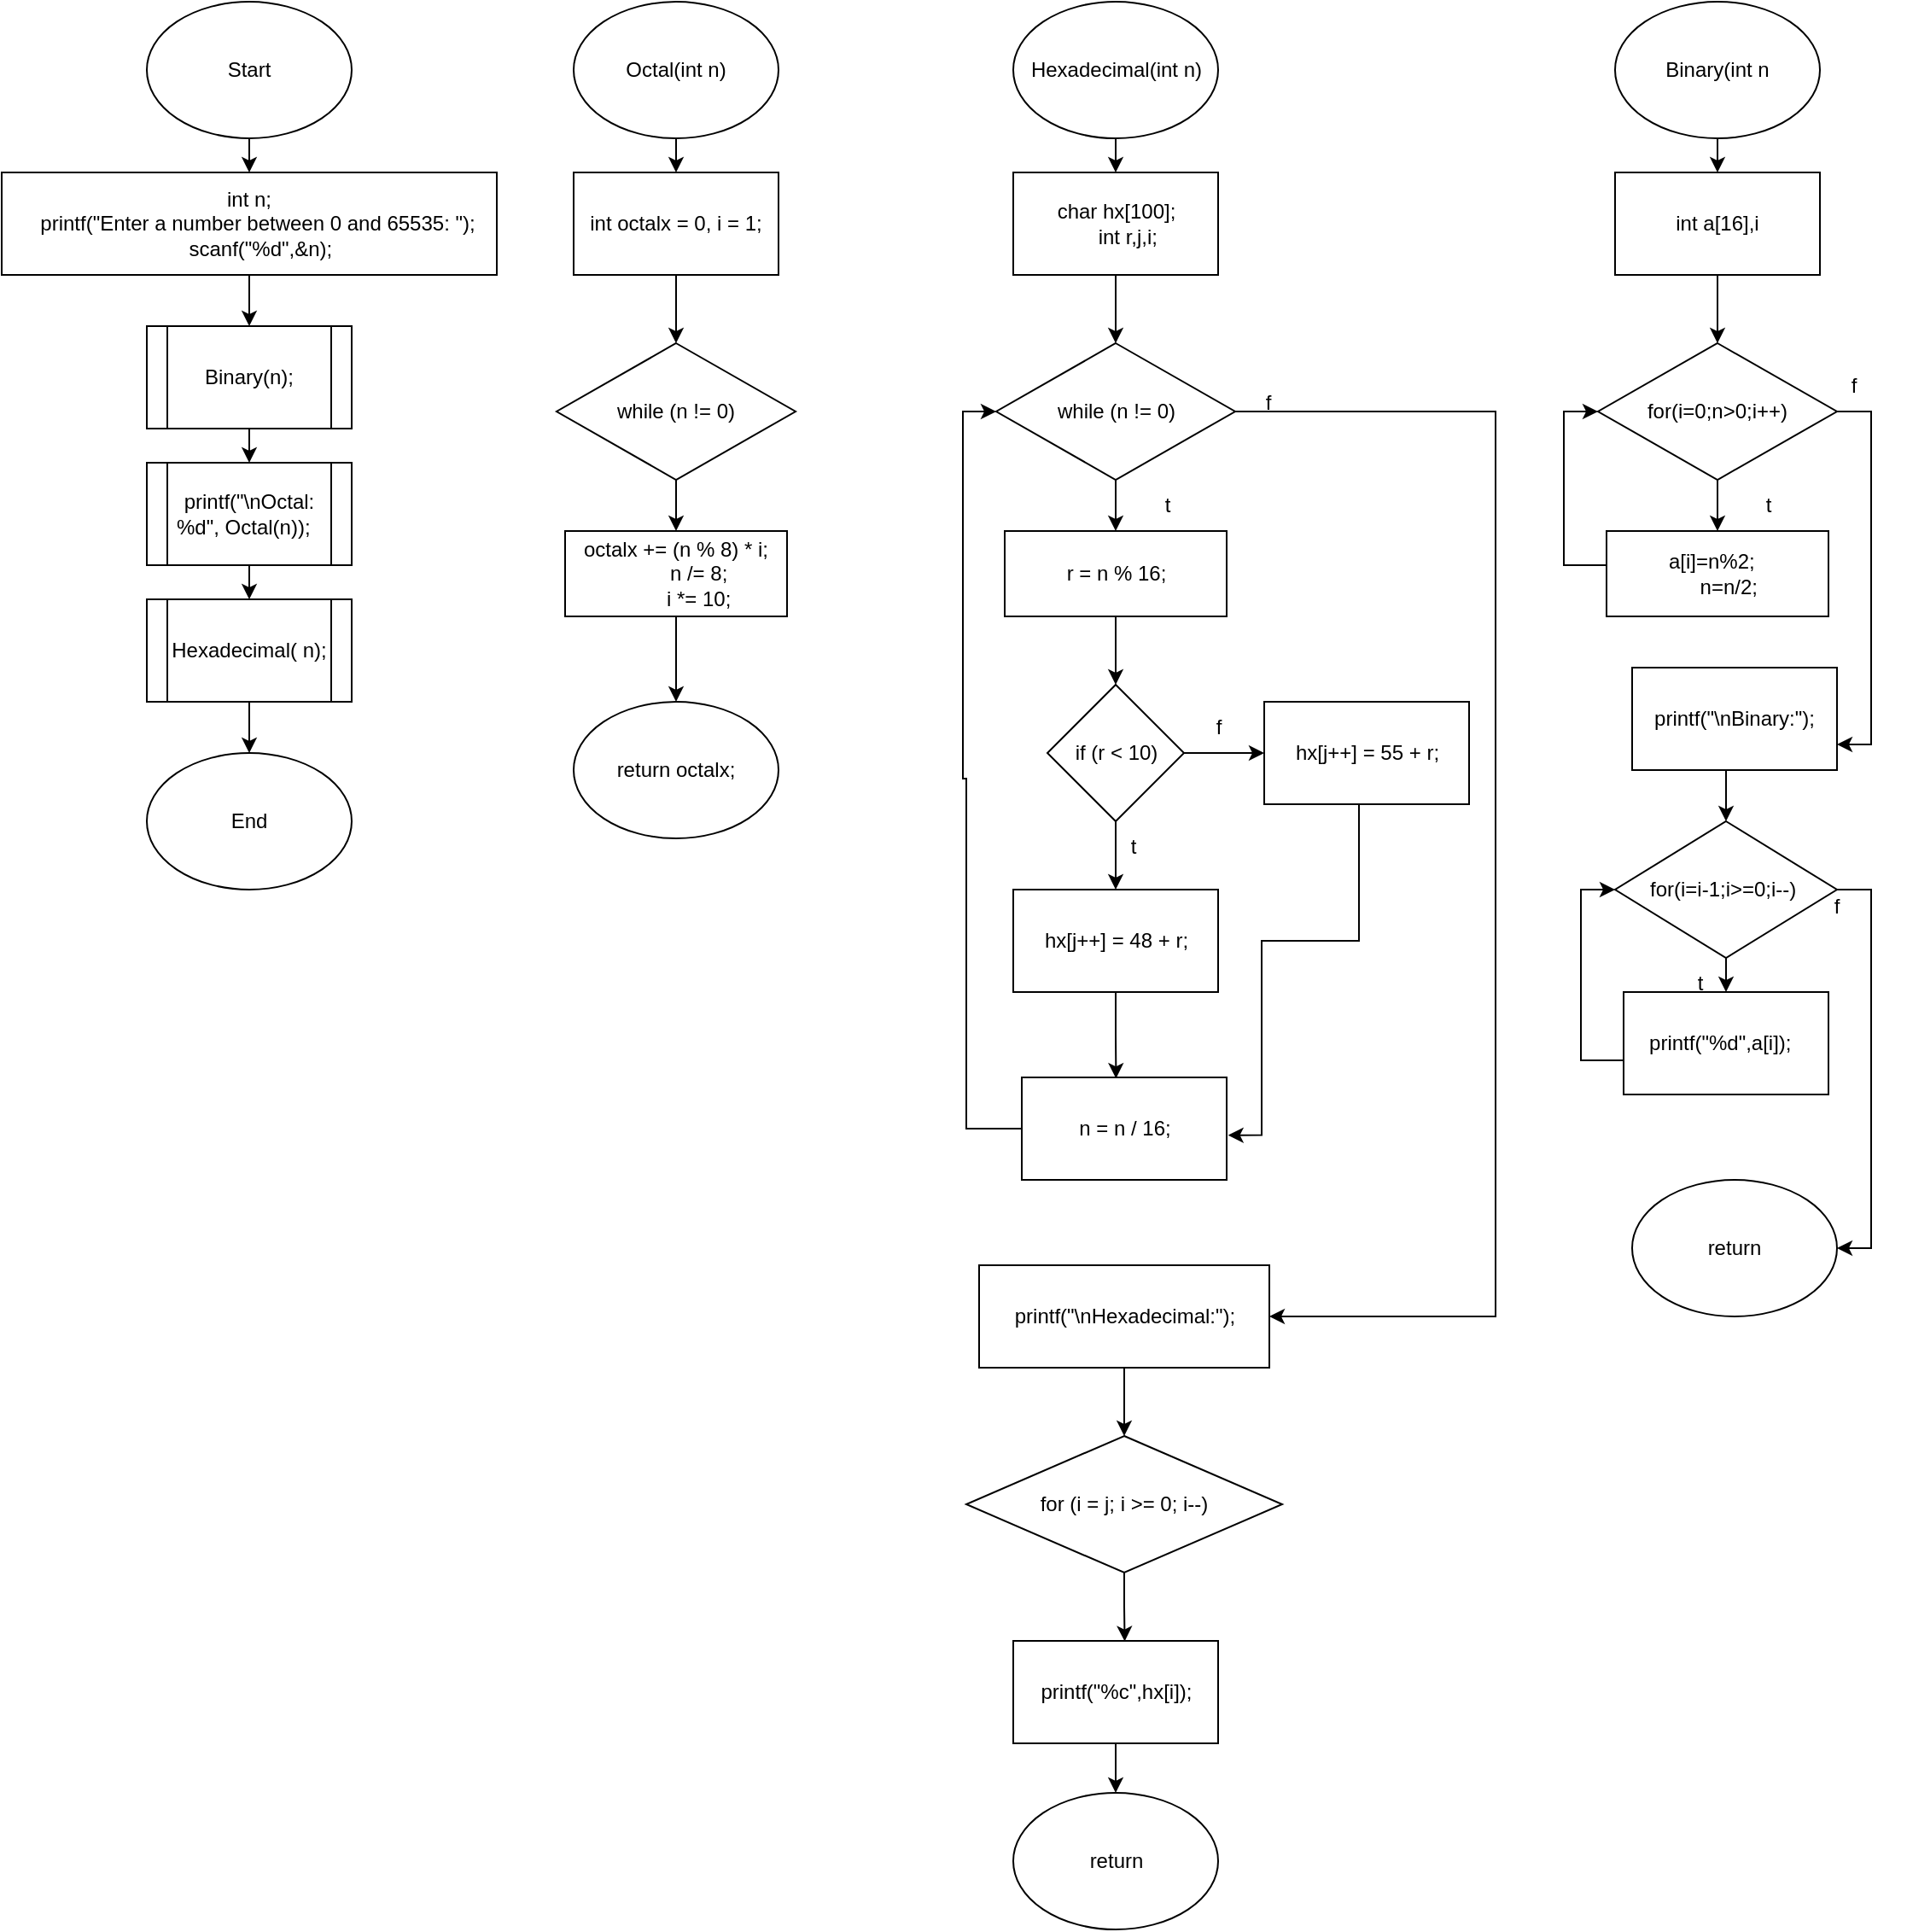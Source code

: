 <mxfile version="17.1.3" type="device"><diagram id="C5RBs43oDa-KdzZeNtuy" name="Page-1"><mxGraphModel dx="581" dy="521" grid="1" gridSize="10" guides="1" tooltips="1" connect="1" arrows="1" fold="1" page="1" pageScale="1" pageWidth="827" pageHeight="1169" math="0" shadow="0"><root><mxCell id="WIyWlLk6GJQsqaUBKTNV-0"/><mxCell id="WIyWlLk6GJQsqaUBKTNV-1" parent="WIyWlLk6GJQsqaUBKTNV-0"/><mxCell id="1uSRttHwz6Xf0_Gx2ZsJ-6" style="edgeStyle=orthogonalEdgeStyle;rounded=0;orthogonalLoop=1;jettySize=auto;html=1;exitX=0.5;exitY=1;exitDx=0;exitDy=0;entryX=0.5;entryY=0;entryDx=0;entryDy=0;" edge="1" parent="WIyWlLk6GJQsqaUBKTNV-1" source="1uSRttHwz6Xf0_Gx2ZsJ-0" target="1uSRttHwz6Xf0_Gx2ZsJ-1"><mxGeometry relative="1" as="geometry"/></mxCell><mxCell id="1uSRttHwz6Xf0_Gx2ZsJ-0" value="Start" style="ellipse;whiteSpace=wrap;html=1;" vertex="1" parent="WIyWlLk6GJQsqaUBKTNV-1"><mxGeometry x="140" y="40" width="120" height="80" as="geometry"/></mxCell><mxCell id="1uSRttHwz6Xf0_Gx2ZsJ-7" style="edgeStyle=orthogonalEdgeStyle;rounded=0;orthogonalLoop=1;jettySize=auto;html=1;exitX=0.5;exitY=1;exitDx=0;exitDy=0;entryX=0.5;entryY=0;entryDx=0;entryDy=0;" edge="1" parent="WIyWlLk6GJQsqaUBKTNV-1" source="1uSRttHwz6Xf0_Gx2ZsJ-1" target="1uSRttHwz6Xf0_Gx2ZsJ-2"><mxGeometry relative="1" as="geometry"/></mxCell><mxCell id="1uSRttHwz6Xf0_Gx2ZsJ-1" value="&lt;div&gt;int n;&lt;/div&gt;&lt;div&gt;&amp;nbsp; &amp;nbsp; printf(&quot;Enter a number between 0 and 65535: &quot;);&amp;nbsp;&lt;/div&gt;&lt;div&gt;&amp;nbsp; &amp;nbsp; scanf(&quot;%d&quot;,&amp;amp;n);&lt;/div&gt;" style="rounded=0;whiteSpace=wrap;html=1;" vertex="1" parent="WIyWlLk6GJQsqaUBKTNV-1"><mxGeometry x="55" y="140" width="290" height="60" as="geometry"/></mxCell><mxCell id="1uSRttHwz6Xf0_Gx2ZsJ-8" style="edgeStyle=orthogonalEdgeStyle;rounded=0;orthogonalLoop=1;jettySize=auto;html=1;exitX=0.5;exitY=1;exitDx=0;exitDy=0;entryX=0.5;entryY=0;entryDx=0;entryDy=0;" edge="1" parent="WIyWlLk6GJQsqaUBKTNV-1" source="1uSRttHwz6Xf0_Gx2ZsJ-2" target="1uSRttHwz6Xf0_Gx2ZsJ-4"><mxGeometry relative="1" as="geometry"/></mxCell><mxCell id="1uSRttHwz6Xf0_Gx2ZsJ-2" value="Binary(n);" style="shape=process;whiteSpace=wrap;html=1;backgroundOutline=1;" vertex="1" parent="WIyWlLk6GJQsqaUBKTNV-1"><mxGeometry x="140" y="230" width="120" height="60" as="geometry"/></mxCell><mxCell id="1uSRttHwz6Xf0_Gx2ZsJ-10" style="edgeStyle=orthogonalEdgeStyle;rounded=0;orthogonalLoop=1;jettySize=auto;html=1;exitX=0.5;exitY=1;exitDx=0;exitDy=0;entryX=0.5;entryY=0;entryDx=0;entryDy=0;" edge="1" parent="WIyWlLk6GJQsqaUBKTNV-1" source="1uSRttHwz6Xf0_Gx2ZsJ-3" target="1uSRttHwz6Xf0_Gx2ZsJ-5"><mxGeometry relative="1" as="geometry"/></mxCell><mxCell id="1uSRttHwz6Xf0_Gx2ZsJ-3" value="Hexadecimal( n);" style="shape=process;whiteSpace=wrap;html=1;backgroundOutline=1;" vertex="1" parent="WIyWlLk6GJQsqaUBKTNV-1"><mxGeometry x="140" y="390" width="120" height="60" as="geometry"/></mxCell><mxCell id="1uSRttHwz6Xf0_Gx2ZsJ-9" style="edgeStyle=orthogonalEdgeStyle;rounded=0;orthogonalLoop=1;jettySize=auto;html=1;exitX=0.5;exitY=1;exitDx=0;exitDy=0;entryX=0.5;entryY=0;entryDx=0;entryDy=0;" edge="1" parent="WIyWlLk6GJQsqaUBKTNV-1" source="1uSRttHwz6Xf0_Gx2ZsJ-4" target="1uSRttHwz6Xf0_Gx2ZsJ-3"><mxGeometry relative="1" as="geometry"/></mxCell><mxCell id="1uSRttHwz6Xf0_Gx2ZsJ-4" value="printf(&quot;\nOctal: %d&quot;, Octal(n));&amp;nbsp;&amp;nbsp;" style="shape=process;whiteSpace=wrap;html=1;backgroundOutline=1;" vertex="1" parent="WIyWlLk6GJQsqaUBKTNV-1"><mxGeometry x="140" y="310" width="120" height="60" as="geometry"/></mxCell><mxCell id="1uSRttHwz6Xf0_Gx2ZsJ-5" value="End" style="ellipse;whiteSpace=wrap;html=1;" vertex="1" parent="WIyWlLk6GJQsqaUBKTNV-1"><mxGeometry x="140" y="480" width="120" height="80" as="geometry"/></mxCell><mxCell id="1uSRttHwz6Xf0_Gx2ZsJ-16" style="edgeStyle=orthogonalEdgeStyle;rounded=0;orthogonalLoop=1;jettySize=auto;html=1;exitX=0.5;exitY=1;exitDx=0;exitDy=0;entryX=0.5;entryY=0;entryDx=0;entryDy=0;" edge="1" parent="WIyWlLk6GJQsqaUBKTNV-1" source="1uSRttHwz6Xf0_Gx2ZsJ-11" target="1uSRttHwz6Xf0_Gx2ZsJ-12"><mxGeometry relative="1" as="geometry"/></mxCell><mxCell id="1uSRttHwz6Xf0_Gx2ZsJ-11" value="Octal(int n)" style="ellipse;whiteSpace=wrap;html=1;" vertex="1" parent="WIyWlLk6GJQsqaUBKTNV-1"><mxGeometry x="390" y="40" width="120" height="80" as="geometry"/></mxCell><mxCell id="1uSRttHwz6Xf0_Gx2ZsJ-17" style="edgeStyle=orthogonalEdgeStyle;rounded=0;orthogonalLoop=1;jettySize=auto;html=1;exitX=0.5;exitY=1;exitDx=0;exitDy=0;entryX=0.5;entryY=0;entryDx=0;entryDy=0;" edge="1" parent="WIyWlLk6GJQsqaUBKTNV-1" source="1uSRttHwz6Xf0_Gx2ZsJ-12" target="1uSRttHwz6Xf0_Gx2ZsJ-13"><mxGeometry relative="1" as="geometry"/></mxCell><mxCell id="1uSRttHwz6Xf0_Gx2ZsJ-12" value="int octalx = 0, i = 1;" style="rounded=0;whiteSpace=wrap;html=1;" vertex="1" parent="WIyWlLk6GJQsqaUBKTNV-1"><mxGeometry x="390" y="140" width="120" height="60" as="geometry"/></mxCell><mxCell id="1uSRttHwz6Xf0_Gx2ZsJ-18" style="edgeStyle=orthogonalEdgeStyle;rounded=0;orthogonalLoop=1;jettySize=auto;html=1;exitX=0.5;exitY=1;exitDx=0;exitDy=0;entryX=0.5;entryY=0;entryDx=0;entryDy=0;" edge="1" parent="WIyWlLk6GJQsqaUBKTNV-1" source="1uSRttHwz6Xf0_Gx2ZsJ-13" target="1uSRttHwz6Xf0_Gx2ZsJ-14"><mxGeometry relative="1" as="geometry"/></mxCell><mxCell id="1uSRttHwz6Xf0_Gx2ZsJ-13" value="while (n != 0)" style="rhombus;whiteSpace=wrap;html=1;" vertex="1" parent="WIyWlLk6GJQsqaUBKTNV-1"><mxGeometry x="380" y="240" width="140" height="80" as="geometry"/></mxCell><mxCell id="1uSRttHwz6Xf0_Gx2ZsJ-19" style="edgeStyle=orthogonalEdgeStyle;rounded=0;orthogonalLoop=1;jettySize=auto;html=1;entryX=0.5;entryY=0;entryDx=0;entryDy=0;" edge="1" parent="WIyWlLk6GJQsqaUBKTNV-1" source="1uSRttHwz6Xf0_Gx2ZsJ-14" target="1uSRttHwz6Xf0_Gx2ZsJ-15"><mxGeometry relative="1" as="geometry"/></mxCell><mxCell id="1uSRttHwz6Xf0_Gx2ZsJ-14" value="&lt;div&gt;octalx += (n % 8) * i;&lt;/div&gt;&lt;div&gt;&amp;nbsp; &amp;nbsp; &amp;nbsp; &amp;nbsp; n /= 8;&lt;/div&gt;&lt;div&gt;&amp;nbsp; &amp;nbsp; &amp;nbsp; &amp;nbsp; i *= 10;&lt;/div&gt;" style="rounded=0;whiteSpace=wrap;html=1;" vertex="1" parent="WIyWlLk6GJQsqaUBKTNV-1"><mxGeometry x="385" y="350" width="130" height="50" as="geometry"/></mxCell><mxCell id="1uSRttHwz6Xf0_Gx2ZsJ-15" value="return octalx;" style="ellipse;whiteSpace=wrap;html=1;" vertex="1" parent="WIyWlLk6GJQsqaUBKTNV-1"><mxGeometry x="390" y="450" width="120" height="80" as="geometry"/></mxCell><mxCell id="1uSRttHwz6Xf0_Gx2ZsJ-20" style="edgeStyle=orthogonalEdgeStyle;rounded=0;orthogonalLoop=1;jettySize=auto;html=1;exitX=0.5;exitY=1;exitDx=0;exitDy=0;entryX=0.5;entryY=0;entryDx=0;entryDy=0;" edge="1" parent="WIyWlLk6GJQsqaUBKTNV-1" source="1uSRttHwz6Xf0_Gx2ZsJ-21" target="1uSRttHwz6Xf0_Gx2ZsJ-23"><mxGeometry relative="1" as="geometry"/></mxCell><mxCell id="1uSRttHwz6Xf0_Gx2ZsJ-21" value="Hexadecimal(int n)" style="ellipse;whiteSpace=wrap;html=1;" vertex="1" parent="WIyWlLk6GJQsqaUBKTNV-1"><mxGeometry x="647.5" y="40" width="120" height="80" as="geometry"/></mxCell><mxCell id="1uSRttHwz6Xf0_Gx2ZsJ-22" style="edgeStyle=orthogonalEdgeStyle;rounded=0;orthogonalLoop=1;jettySize=auto;html=1;exitX=0.5;exitY=1;exitDx=0;exitDy=0;entryX=0.5;entryY=0;entryDx=0;entryDy=0;" edge="1" parent="WIyWlLk6GJQsqaUBKTNV-1" source="1uSRttHwz6Xf0_Gx2ZsJ-23" target="1uSRttHwz6Xf0_Gx2ZsJ-25"><mxGeometry relative="1" as="geometry"/></mxCell><mxCell id="1uSRttHwz6Xf0_Gx2ZsJ-23" value="&lt;div&gt;char hx[100];&lt;/div&gt;&lt;div&gt;&amp;nbsp; &amp;nbsp; int r,j,i;&lt;/div&gt;" style="rounded=0;whiteSpace=wrap;html=1;" vertex="1" parent="WIyWlLk6GJQsqaUBKTNV-1"><mxGeometry x="647.5" y="140" width="120" height="60" as="geometry"/></mxCell><mxCell id="1uSRttHwz6Xf0_Gx2ZsJ-24" style="edgeStyle=orthogonalEdgeStyle;rounded=0;orthogonalLoop=1;jettySize=auto;html=1;exitX=0.5;exitY=1;exitDx=0;exitDy=0;entryX=0.5;entryY=0;entryDx=0;entryDy=0;" edge="1" parent="WIyWlLk6GJQsqaUBKTNV-1" source="1uSRttHwz6Xf0_Gx2ZsJ-25" target="1uSRttHwz6Xf0_Gx2ZsJ-27"><mxGeometry relative="1" as="geometry"/></mxCell><mxCell id="1uSRttHwz6Xf0_Gx2ZsJ-51" style="edgeStyle=orthogonalEdgeStyle;rounded=0;orthogonalLoop=1;jettySize=auto;html=1;exitX=1;exitY=0.5;exitDx=0;exitDy=0;entryX=1;entryY=0.5;entryDx=0;entryDy=0;" edge="1" parent="WIyWlLk6GJQsqaUBKTNV-1" source="1uSRttHwz6Xf0_Gx2ZsJ-25" target="1uSRttHwz6Xf0_Gx2ZsJ-34"><mxGeometry relative="1" as="geometry"><Array as="points"><mxPoint x="930" y="280"/><mxPoint x="930" y="810"/></Array></mxGeometry></mxCell><mxCell id="1uSRttHwz6Xf0_Gx2ZsJ-25" value="while (n != 0)" style="rhombus;whiteSpace=wrap;html=1;" vertex="1" parent="WIyWlLk6GJQsqaUBKTNV-1"><mxGeometry x="637.5" y="240" width="140" height="80" as="geometry"/></mxCell><mxCell id="1uSRttHwz6Xf0_Gx2ZsJ-39" style="edgeStyle=orthogonalEdgeStyle;rounded=0;orthogonalLoop=1;jettySize=auto;html=1;exitX=0.5;exitY=1;exitDx=0;exitDy=0;entryX=0.5;entryY=0;entryDx=0;entryDy=0;" edge="1" parent="WIyWlLk6GJQsqaUBKTNV-1" source="1uSRttHwz6Xf0_Gx2ZsJ-27" target="1uSRttHwz6Xf0_Gx2ZsJ-29"><mxGeometry relative="1" as="geometry"/></mxCell><mxCell id="1uSRttHwz6Xf0_Gx2ZsJ-27" value="r = n % 16;" style="rounded=0;whiteSpace=wrap;html=1;" vertex="1" parent="WIyWlLk6GJQsqaUBKTNV-1"><mxGeometry x="642.5" y="350" width="130" height="50" as="geometry"/></mxCell><mxCell id="1uSRttHwz6Xf0_Gx2ZsJ-40" style="edgeStyle=orthogonalEdgeStyle;rounded=0;orthogonalLoop=1;jettySize=auto;html=1;entryX=0;entryY=0.5;entryDx=0;entryDy=0;" edge="1" parent="WIyWlLk6GJQsqaUBKTNV-1" source="1uSRttHwz6Xf0_Gx2ZsJ-29" target="1uSRttHwz6Xf0_Gx2ZsJ-32"><mxGeometry relative="1" as="geometry"/></mxCell><mxCell id="1uSRttHwz6Xf0_Gx2ZsJ-41" style="edgeStyle=orthogonalEdgeStyle;rounded=0;orthogonalLoop=1;jettySize=auto;html=1;exitX=0.5;exitY=1;exitDx=0;exitDy=0;entryX=0.5;entryY=0;entryDx=0;entryDy=0;" edge="1" parent="WIyWlLk6GJQsqaUBKTNV-1" source="1uSRttHwz6Xf0_Gx2ZsJ-29" target="1uSRttHwz6Xf0_Gx2ZsJ-31"><mxGeometry relative="1" as="geometry"/></mxCell><mxCell id="1uSRttHwz6Xf0_Gx2ZsJ-29" value="if (r &amp;lt; 10)" style="rhombus;whiteSpace=wrap;html=1;" vertex="1" parent="WIyWlLk6GJQsqaUBKTNV-1"><mxGeometry x="667.5" y="440" width="80" height="80" as="geometry"/></mxCell><mxCell id="1uSRttHwz6Xf0_Gx2ZsJ-42" style="edgeStyle=orthogonalEdgeStyle;rounded=0;orthogonalLoop=1;jettySize=auto;html=1;exitX=0.5;exitY=1;exitDx=0;exitDy=0;entryX=0.46;entryY=0.01;entryDx=0;entryDy=0;entryPerimeter=0;" edge="1" parent="WIyWlLk6GJQsqaUBKTNV-1" source="1uSRttHwz6Xf0_Gx2ZsJ-31" target="1uSRttHwz6Xf0_Gx2ZsJ-33"><mxGeometry relative="1" as="geometry"/></mxCell><mxCell id="1uSRttHwz6Xf0_Gx2ZsJ-31" value="hx[j++] = 48 + r;" style="rounded=0;whiteSpace=wrap;html=1;" vertex="1" parent="WIyWlLk6GJQsqaUBKTNV-1"><mxGeometry x="647.5" y="560" width="120" height="60" as="geometry"/></mxCell><mxCell id="1uSRttHwz6Xf0_Gx2ZsJ-49" style="edgeStyle=orthogonalEdgeStyle;rounded=0;orthogonalLoop=1;jettySize=auto;html=1;entryX=1.007;entryY=0.564;entryDx=0;entryDy=0;entryPerimeter=0;" edge="1" parent="WIyWlLk6GJQsqaUBKTNV-1" source="1uSRttHwz6Xf0_Gx2ZsJ-32" target="1uSRttHwz6Xf0_Gx2ZsJ-33"><mxGeometry relative="1" as="geometry"><mxPoint x="854.5" y="710" as="targetPoint"/><Array as="points"><mxPoint x="850" y="590"/><mxPoint x="793" y="590"/><mxPoint x="793" y="704"/></Array></mxGeometry></mxCell><mxCell id="1uSRttHwz6Xf0_Gx2ZsJ-32" value="hx[j++] = 55 + r;" style="rounded=0;whiteSpace=wrap;html=1;" vertex="1" parent="WIyWlLk6GJQsqaUBKTNV-1"><mxGeometry x="794.5" y="450" width="120" height="60" as="geometry"/></mxCell><mxCell id="1uSRttHwz6Xf0_Gx2ZsJ-50" style="edgeStyle=orthogonalEdgeStyle;rounded=0;orthogonalLoop=1;jettySize=auto;html=1;entryX=0;entryY=0.5;entryDx=0;entryDy=0;" edge="1" parent="WIyWlLk6GJQsqaUBKTNV-1" source="1uSRttHwz6Xf0_Gx2ZsJ-33" target="1uSRttHwz6Xf0_Gx2ZsJ-25"><mxGeometry relative="1" as="geometry"><Array as="points"><mxPoint x="620" y="700"/><mxPoint x="620" y="495"/><mxPoint x="618" y="495"/><mxPoint x="618" y="280"/></Array></mxGeometry></mxCell><mxCell id="1uSRttHwz6Xf0_Gx2ZsJ-33" value="n = n / 16;" style="rounded=0;whiteSpace=wrap;html=1;" vertex="1" parent="WIyWlLk6GJQsqaUBKTNV-1"><mxGeometry x="652.5" y="670" width="120" height="60" as="geometry"/></mxCell><mxCell id="1uSRttHwz6Xf0_Gx2ZsJ-44" style="edgeStyle=orthogonalEdgeStyle;rounded=0;orthogonalLoop=1;jettySize=auto;html=1;exitX=0.5;exitY=1;exitDx=0;exitDy=0;entryX=0.5;entryY=0;entryDx=0;entryDy=0;" edge="1" parent="WIyWlLk6GJQsqaUBKTNV-1" source="1uSRttHwz6Xf0_Gx2ZsJ-34" target="1uSRttHwz6Xf0_Gx2ZsJ-37"><mxGeometry relative="1" as="geometry"/></mxCell><mxCell id="1uSRttHwz6Xf0_Gx2ZsJ-34" value="printf(&quot;\nHexadecimal:&quot;);" style="rounded=0;whiteSpace=wrap;html=1;" vertex="1" parent="WIyWlLk6GJQsqaUBKTNV-1"><mxGeometry x="627.5" y="780" width="170" height="60" as="geometry"/></mxCell><mxCell id="1uSRttHwz6Xf0_Gx2ZsJ-45" style="edgeStyle=orthogonalEdgeStyle;rounded=0;orthogonalLoop=1;jettySize=auto;html=1;exitX=0.5;exitY=1;exitDx=0;exitDy=0;entryX=0.544;entryY=0.005;entryDx=0;entryDy=0;entryPerimeter=0;" edge="1" parent="WIyWlLk6GJQsqaUBKTNV-1" source="1uSRttHwz6Xf0_Gx2ZsJ-37" target="1uSRttHwz6Xf0_Gx2ZsJ-38"><mxGeometry relative="1" as="geometry"/></mxCell><mxCell id="1uSRttHwz6Xf0_Gx2ZsJ-37" value="for (i = j; i &amp;gt;= 0; i--)" style="rhombus;whiteSpace=wrap;html=1;" vertex="1" parent="WIyWlLk6GJQsqaUBKTNV-1"><mxGeometry x="620" y="880" width="185" height="80" as="geometry"/></mxCell><mxCell id="1uSRttHwz6Xf0_Gx2ZsJ-78" style="edgeStyle=orthogonalEdgeStyle;rounded=0;orthogonalLoop=1;jettySize=auto;html=1;entryX=0.5;entryY=0;entryDx=0;entryDy=0;" edge="1" parent="WIyWlLk6GJQsqaUBKTNV-1" source="1uSRttHwz6Xf0_Gx2ZsJ-38" target="1uSRttHwz6Xf0_Gx2ZsJ-77"><mxGeometry relative="1" as="geometry"/></mxCell><mxCell id="1uSRttHwz6Xf0_Gx2ZsJ-38" value="printf(&quot;%c&quot;,hx[i]);" style="rounded=0;whiteSpace=wrap;html=1;" vertex="1" parent="WIyWlLk6GJQsqaUBKTNV-1"><mxGeometry x="647.5" y="1000" width="120" height="60" as="geometry"/></mxCell><mxCell id="1uSRttHwz6Xf0_Gx2ZsJ-46" value="t" style="text;html=1;strokeColor=none;fillColor=none;align=center;verticalAlign=middle;whiteSpace=wrap;rounded=0;" vertex="1" parent="WIyWlLk6GJQsqaUBKTNV-1"><mxGeometry x="707.5" y="320" width="60" height="30" as="geometry"/></mxCell><mxCell id="1uSRttHwz6Xf0_Gx2ZsJ-47" value="t" style="text;html=1;strokeColor=none;fillColor=none;align=center;verticalAlign=middle;whiteSpace=wrap;rounded=0;" vertex="1" parent="WIyWlLk6GJQsqaUBKTNV-1"><mxGeometry x="687.5" y="520" width="60" height="30" as="geometry"/></mxCell><mxCell id="1uSRttHwz6Xf0_Gx2ZsJ-48" value="f" style="text;html=1;strokeColor=none;fillColor=none;align=center;verticalAlign=middle;whiteSpace=wrap;rounded=0;" vertex="1" parent="WIyWlLk6GJQsqaUBKTNV-1"><mxGeometry x="737.5" y="450" width="60" height="30" as="geometry"/></mxCell><mxCell id="1uSRttHwz6Xf0_Gx2ZsJ-52" style="edgeStyle=orthogonalEdgeStyle;rounded=0;orthogonalLoop=1;jettySize=auto;html=1;exitX=0.5;exitY=1;exitDx=0;exitDy=0;entryX=0.5;entryY=0;entryDx=0;entryDy=0;" edge="1" parent="WIyWlLk6GJQsqaUBKTNV-1" source="1uSRttHwz6Xf0_Gx2ZsJ-53" target="1uSRttHwz6Xf0_Gx2ZsJ-55"><mxGeometry relative="1" as="geometry"/></mxCell><mxCell id="1uSRttHwz6Xf0_Gx2ZsJ-53" value="Binary(int n" style="ellipse;whiteSpace=wrap;html=1;" vertex="1" parent="WIyWlLk6GJQsqaUBKTNV-1"><mxGeometry x="1000" y="40" width="120" height="80" as="geometry"/></mxCell><mxCell id="1uSRttHwz6Xf0_Gx2ZsJ-54" style="edgeStyle=orthogonalEdgeStyle;rounded=0;orthogonalLoop=1;jettySize=auto;html=1;exitX=0.5;exitY=1;exitDx=0;exitDy=0;entryX=0.5;entryY=0;entryDx=0;entryDy=0;" edge="1" parent="WIyWlLk6GJQsqaUBKTNV-1" source="1uSRttHwz6Xf0_Gx2ZsJ-55" target="1uSRttHwz6Xf0_Gx2ZsJ-57"><mxGeometry relative="1" as="geometry"/></mxCell><mxCell id="1uSRttHwz6Xf0_Gx2ZsJ-55" value="int a[16],i" style="rounded=0;whiteSpace=wrap;html=1;" vertex="1" parent="WIyWlLk6GJQsqaUBKTNV-1"><mxGeometry x="1000" y="140" width="120" height="60" as="geometry"/></mxCell><mxCell id="1uSRttHwz6Xf0_Gx2ZsJ-56" style="edgeStyle=orthogonalEdgeStyle;rounded=0;orthogonalLoop=1;jettySize=auto;html=1;exitX=0.5;exitY=1;exitDx=0;exitDy=0;entryX=0.5;entryY=0;entryDx=0;entryDy=0;" edge="1" parent="WIyWlLk6GJQsqaUBKTNV-1" source="1uSRttHwz6Xf0_Gx2ZsJ-57" target="1uSRttHwz6Xf0_Gx2ZsJ-59"><mxGeometry relative="1" as="geometry"/></mxCell><mxCell id="1uSRttHwz6Xf0_Gx2ZsJ-64" style="edgeStyle=orthogonalEdgeStyle;rounded=0;orthogonalLoop=1;jettySize=auto;html=1;exitX=1;exitY=0.5;exitDx=0;exitDy=0;entryX=1;entryY=0.75;entryDx=0;entryDy=0;" edge="1" parent="WIyWlLk6GJQsqaUBKTNV-1" source="1uSRttHwz6Xf0_Gx2ZsJ-57" target="1uSRttHwz6Xf0_Gx2ZsJ-63"><mxGeometry relative="1" as="geometry"><Array as="points"><mxPoint x="1150" y="280"/><mxPoint x="1150" y="475"/></Array></mxGeometry></mxCell><mxCell id="1uSRttHwz6Xf0_Gx2ZsJ-57" value="for(i=0;n&amp;gt;0;i++)" style="rhombus;whiteSpace=wrap;html=1;" vertex="1" parent="WIyWlLk6GJQsqaUBKTNV-1"><mxGeometry x="990" y="240" width="140" height="80" as="geometry"/></mxCell><mxCell id="1uSRttHwz6Xf0_Gx2ZsJ-67" style="edgeStyle=orthogonalEdgeStyle;rounded=0;orthogonalLoop=1;jettySize=auto;html=1;entryX=0;entryY=0.5;entryDx=0;entryDy=0;" edge="1" parent="WIyWlLk6GJQsqaUBKTNV-1" source="1uSRttHwz6Xf0_Gx2ZsJ-59" target="1uSRttHwz6Xf0_Gx2ZsJ-57"><mxGeometry relative="1" as="geometry"><Array as="points"><mxPoint x="970" y="370"/><mxPoint x="970" y="280"/></Array></mxGeometry></mxCell><mxCell id="1uSRttHwz6Xf0_Gx2ZsJ-59" value="&lt;div&gt;a[i]=n%2;&amp;nbsp;&amp;nbsp;&lt;/div&gt;&lt;div&gt;&amp;nbsp; &amp;nbsp; n=n/2;&lt;/div&gt;" style="rounded=0;whiteSpace=wrap;html=1;" vertex="1" parent="WIyWlLk6GJQsqaUBKTNV-1"><mxGeometry x="995" y="350" width="130" height="50" as="geometry"/></mxCell><mxCell id="1uSRttHwz6Xf0_Gx2ZsJ-62" value="f" style="text;html=1;strokeColor=none;fillColor=none;align=center;verticalAlign=middle;whiteSpace=wrap;rounded=0;" vertex="1" parent="WIyWlLk6GJQsqaUBKTNV-1"><mxGeometry x="767" y="260" width="60" height="30" as="geometry"/></mxCell><mxCell id="1uSRttHwz6Xf0_Gx2ZsJ-71" style="edgeStyle=orthogonalEdgeStyle;rounded=0;orthogonalLoop=1;jettySize=auto;html=1;exitX=0.5;exitY=1;exitDx=0;exitDy=0;entryX=0.5;entryY=0;entryDx=0;entryDy=0;" edge="1" parent="WIyWlLk6GJQsqaUBKTNV-1" source="1uSRttHwz6Xf0_Gx2ZsJ-63" target="1uSRttHwz6Xf0_Gx2ZsJ-68"><mxGeometry relative="1" as="geometry"/></mxCell><mxCell id="1uSRttHwz6Xf0_Gx2ZsJ-63" value="printf(&quot;\nBinary:&quot;);" style="rounded=0;whiteSpace=wrap;html=1;" vertex="1" parent="WIyWlLk6GJQsqaUBKTNV-1"><mxGeometry x="1010" y="430" width="120" height="60" as="geometry"/></mxCell><mxCell id="1uSRttHwz6Xf0_Gx2ZsJ-65" value="t" style="text;html=1;strokeColor=none;fillColor=none;align=center;verticalAlign=middle;whiteSpace=wrap;rounded=0;" vertex="1" parent="WIyWlLk6GJQsqaUBKTNV-1"><mxGeometry x="1060" y="320" width="60" height="30" as="geometry"/></mxCell><mxCell id="1uSRttHwz6Xf0_Gx2ZsJ-66" value="f" style="text;html=1;strokeColor=none;fillColor=none;align=center;verticalAlign=middle;whiteSpace=wrap;rounded=0;" vertex="1" parent="WIyWlLk6GJQsqaUBKTNV-1"><mxGeometry x="1110" y="250" width="60" height="30" as="geometry"/></mxCell><mxCell id="1uSRttHwz6Xf0_Gx2ZsJ-70" style="edgeStyle=orthogonalEdgeStyle;rounded=0;orthogonalLoop=1;jettySize=auto;html=1;exitX=0.5;exitY=1;exitDx=0;exitDy=0;entryX=0.5;entryY=0;entryDx=0;entryDy=0;" edge="1" parent="WIyWlLk6GJQsqaUBKTNV-1" source="1uSRttHwz6Xf0_Gx2ZsJ-68" target="1uSRttHwz6Xf0_Gx2ZsJ-69"><mxGeometry relative="1" as="geometry"/></mxCell><mxCell id="1uSRttHwz6Xf0_Gx2ZsJ-73" style="edgeStyle=orthogonalEdgeStyle;rounded=0;orthogonalLoop=1;jettySize=auto;html=1;entryX=1;entryY=0.5;entryDx=0;entryDy=0;" edge="1" parent="WIyWlLk6GJQsqaUBKTNV-1" source="1uSRttHwz6Xf0_Gx2ZsJ-68" target="1uSRttHwz6Xf0_Gx2ZsJ-72"><mxGeometry relative="1" as="geometry"><Array as="points"><mxPoint x="1150" y="560"/><mxPoint x="1150" y="770"/></Array></mxGeometry></mxCell><mxCell id="1uSRttHwz6Xf0_Gx2ZsJ-68" value="for(i=i-1;i&amp;gt;=0;i--)&amp;nbsp;" style="rhombus;whiteSpace=wrap;html=1;" vertex="1" parent="WIyWlLk6GJQsqaUBKTNV-1"><mxGeometry x="1000" y="520" width="130" height="80" as="geometry"/></mxCell><mxCell id="1uSRttHwz6Xf0_Gx2ZsJ-74" style="edgeStyle=orthogonalEdgeStyle;rounded=0;orthogonalLoop=1;jettySize=auto;html=1;entryX=0;entryY=0.5;entryDx=0;entryDy=0;" edge="1" parent="WIyWlLk6GJQsqaUBKTNV-1" source="1uSRttHwz6Xf0_Gx2ZsJ-69" target="1uSRttHwz6Xf0_Gx2ZsJ-68"><mxGeometry relative="1" as="geometry"><Array as="points"><mxPoint x="980" y="660"/><mxPoint x="980" y="560"/></Array></mxGeometry></mxCell><mxCell id="1uSRttHwz6Xf0_Gx2ZsJ-69" value="printf(&quot;%d&quot;,a[i]);&amp;nbsp;&amp;nbsp;" style="rounded=0;whiteSpace=wrap;html=1;" vertex="1" parent="WIyWlLk6GJQsqaUBKTNV-1"><mxGeometry x="1005" y="620" width="120" height="60" as="geometry"/></mxCell><mxCell id="1uSRttHwz6Xf0_Gx2ZsJ-72" value="return" style="ellipse;whiteSpace=wrap;html=1;" vertex="1" parent="WIyWlLk6GJQsqaUBKTNV-1"><mxGeometry x="1010" y="730" width="120" height="80" as="geometry"/></mxCell><mxCell id="1uSRttHwz6Xf0_Gx2ZsJ-75" value="t" style="text;html=1;strokeColor=none;fillColor=none;align=center;verticalAlign=middle;whiteSpace=wrap;rounded=0;" vertex="1" parent="WIyWlLk6GJQsqaUBKTNV-1"><mxGeometry x="1020" y="600" width="60" height="30" as="geometry"/></mxCell><mxCell id="1uSRttHwz6Xf0_Gx2ZsJ-76" value="f" style="text;html=1;strokeColor=none;fillColor=none;align=center;verticalAlign=middle;whiteSpace=wrap;rounded=0;" vertex="1" parent="WIyWlLk6GJQsqaUBKTNV-1"><mxGeometry x="1100" y="555" width="60" height="30" as="geometry"/></mxCell><mxCell id="1uSRttHwz6Xf0_Gx2ZsJ-77" value="return" style="ellipse;whiteSpace=wrap;html=1;" vertex="1" parent="WIyWlLk6GJQsqaUBKTNV-1"><mxGeometry x="647.5" y="1089" width="120" height="80" as="geometry"/></mxCell></root></mxGraphModel></diagram></mxfile>